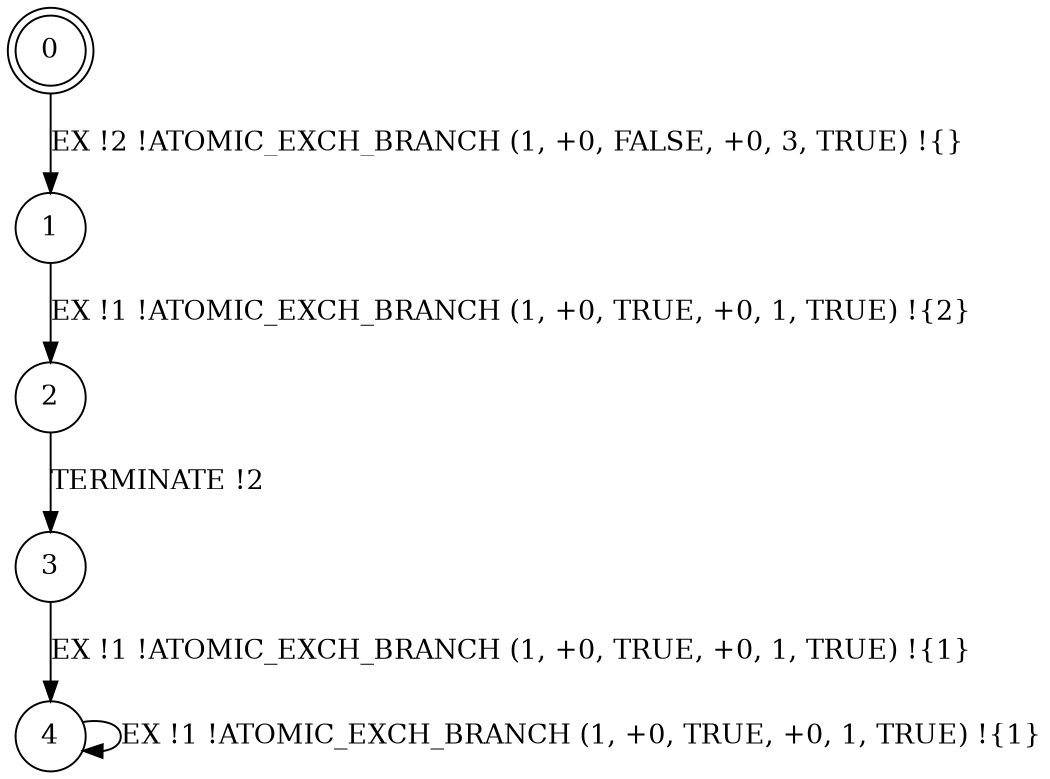digraph BCG {
size = "7, 10.5";
center = TRUE;
node [shape = circle];
0 [peripheries = 2];
0 -> 1 [label = "EX !2 !ATOMIC_EXCH_BRANCH (1, +0, FALSE, +0, 3, TRUE) !{}"];
1 -> 2 [label = "EX !1 !ATOMIC_EXCH_BRANCH (1, +0, TRUE, +0, 1, TRUE) !{2}"];
2 -> 3 [label = "TERMINATE !2"];
3 -> 4 [label = "EX !1 !ATOMIC_EXCH_BRANCH (1, +0, TRUE, +0, 1, TRUE) !{1}"];
4 -> 4 [label = "EX !1 !ATOMIC_EXCH_BRANCH (1, +0, TRUE, +0, 1, TRUE) !{1}"];
}
